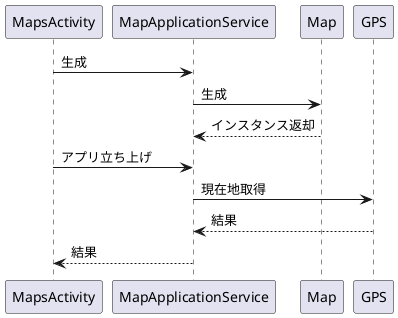 @startuml

MapsActivity -> MapApplicationService: 生成
MapApplicationService -> Map: 生成
Map --> MapApplicationService: インスタンス返却

MapsActivity -> MapApplicationService: アプリ立ち上げ
MapApplicationService -> GPS: 現在地取得
' GPS -> Location: 位置情報生成
' Location --> GPS: 位置情報返却
' GPS --> MapApplicationService: 位置情報返却
GPS --> MapApplicationService: 結果
MapApplicationService --> MapsActivity: 結果

@enduml